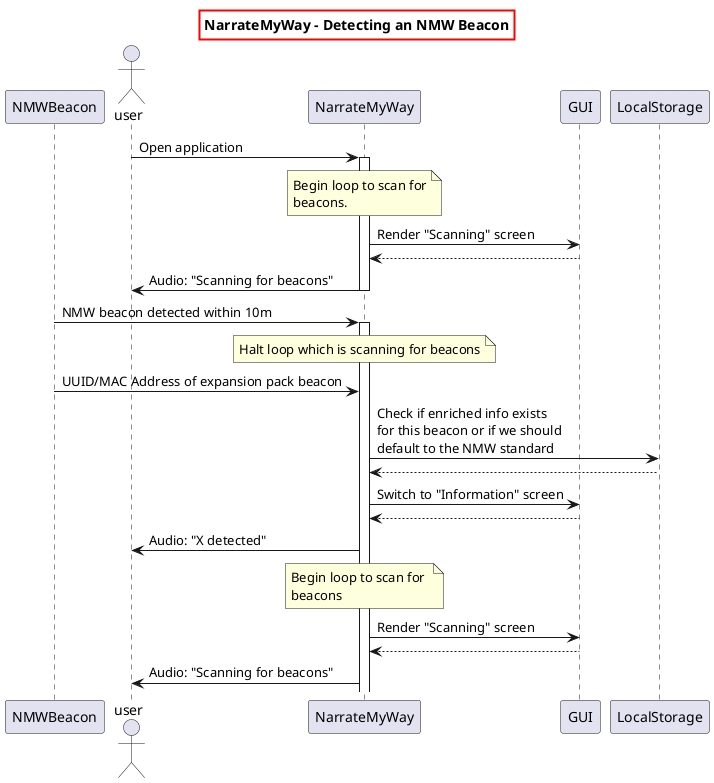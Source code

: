 @startuml NMW-Main-New-Location
skinparam titleBorderThickness 2
skinparam titleBorderColor red
skinparam titleFontStyle bold

title NarrateMyWay - Detecting an NMW Beacon

participant NMWBeacon
actor user
participant NarrateMyWay
participant GUI
participant LocalStorage


user->NarrateMyWay : Open application
activate NarrateMyWay
note over NarrateMyWay
    Begin loop to scan for
    beacons.     
end note
NarrateMyWay->GUI : Render "Scanning" screen
NarrateMyWay<--GUI
user <- NarrateMyWay : Audio: "Scanning for beacons"

deactivate NarrateMyWay

NarrateMyWay <- NMWBeacon : NMW beacon detected within 10m

note over NarrateMyWay
    Halt loop which is scanning for beacons
end note

activate NarrateMyWay

NarrateMyWay <- NMWBeacon : UUID/MAC Address of expansion pack beacon
NarrateMyWay -> LocalStorage : Check if enriched info exists\nfor this beacon or if we should\ndefault to the NMW standard
NarrateMyWay <-- LocalStorage

NarrateMyWay -> GUI : Switch to "Information" screen
NarrateMyWay <-- GUI
user <- NarrateMyWay : Audio: "X detected"

note over NarrateMyWay
    Begin loop to scan for 
    beacons
end note

NarrateMyWay -> GUI : Render "Scanning" screen
NarrateMyWay <-- GUI
user <- NarrateMyWay : Audio: "Scanning for beacons"

@enduml